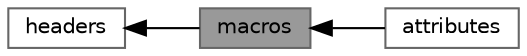 digraph "macros"
{
 // LATEX_PDF_SIZE
  bgcolor="transparent";
  edge [fontname=Helvetica,fontsize=10,labelfontname=Helvetica,labelfontsize=10];
  node [fontname=Helvetica,fontsize=10,shape=box,height=0.2,width=0.4];
  rankdir=LR;
  Node3 [id="Node000003",label="attributes",height=0.2,width=0.4,color="grey40", fillcolor="white", style="filled",URL="$d4/d86/group__attributes.html",tooltip="macros used to provide useful attributes"];
  Node2 [id="Node000002",label="headers",height=0.2,width=0.4,color="grey40", fillcolor="white", style="filled",URL="$d6/df4/group__headers.html",tooltip=" "];
  Node1 [id="Node000001",label="macros",height=0.2,width=0.4,color="gray40", fillcolor="grey60", style="filled", fontcolor="black",tooltip="variadic macro utilities"];
  Node2->Node1 [shape=plaintext, dir="back", style="solid"];
  Node1->Node3 [shape=plaintext, dir="back", style="solid"];
}
